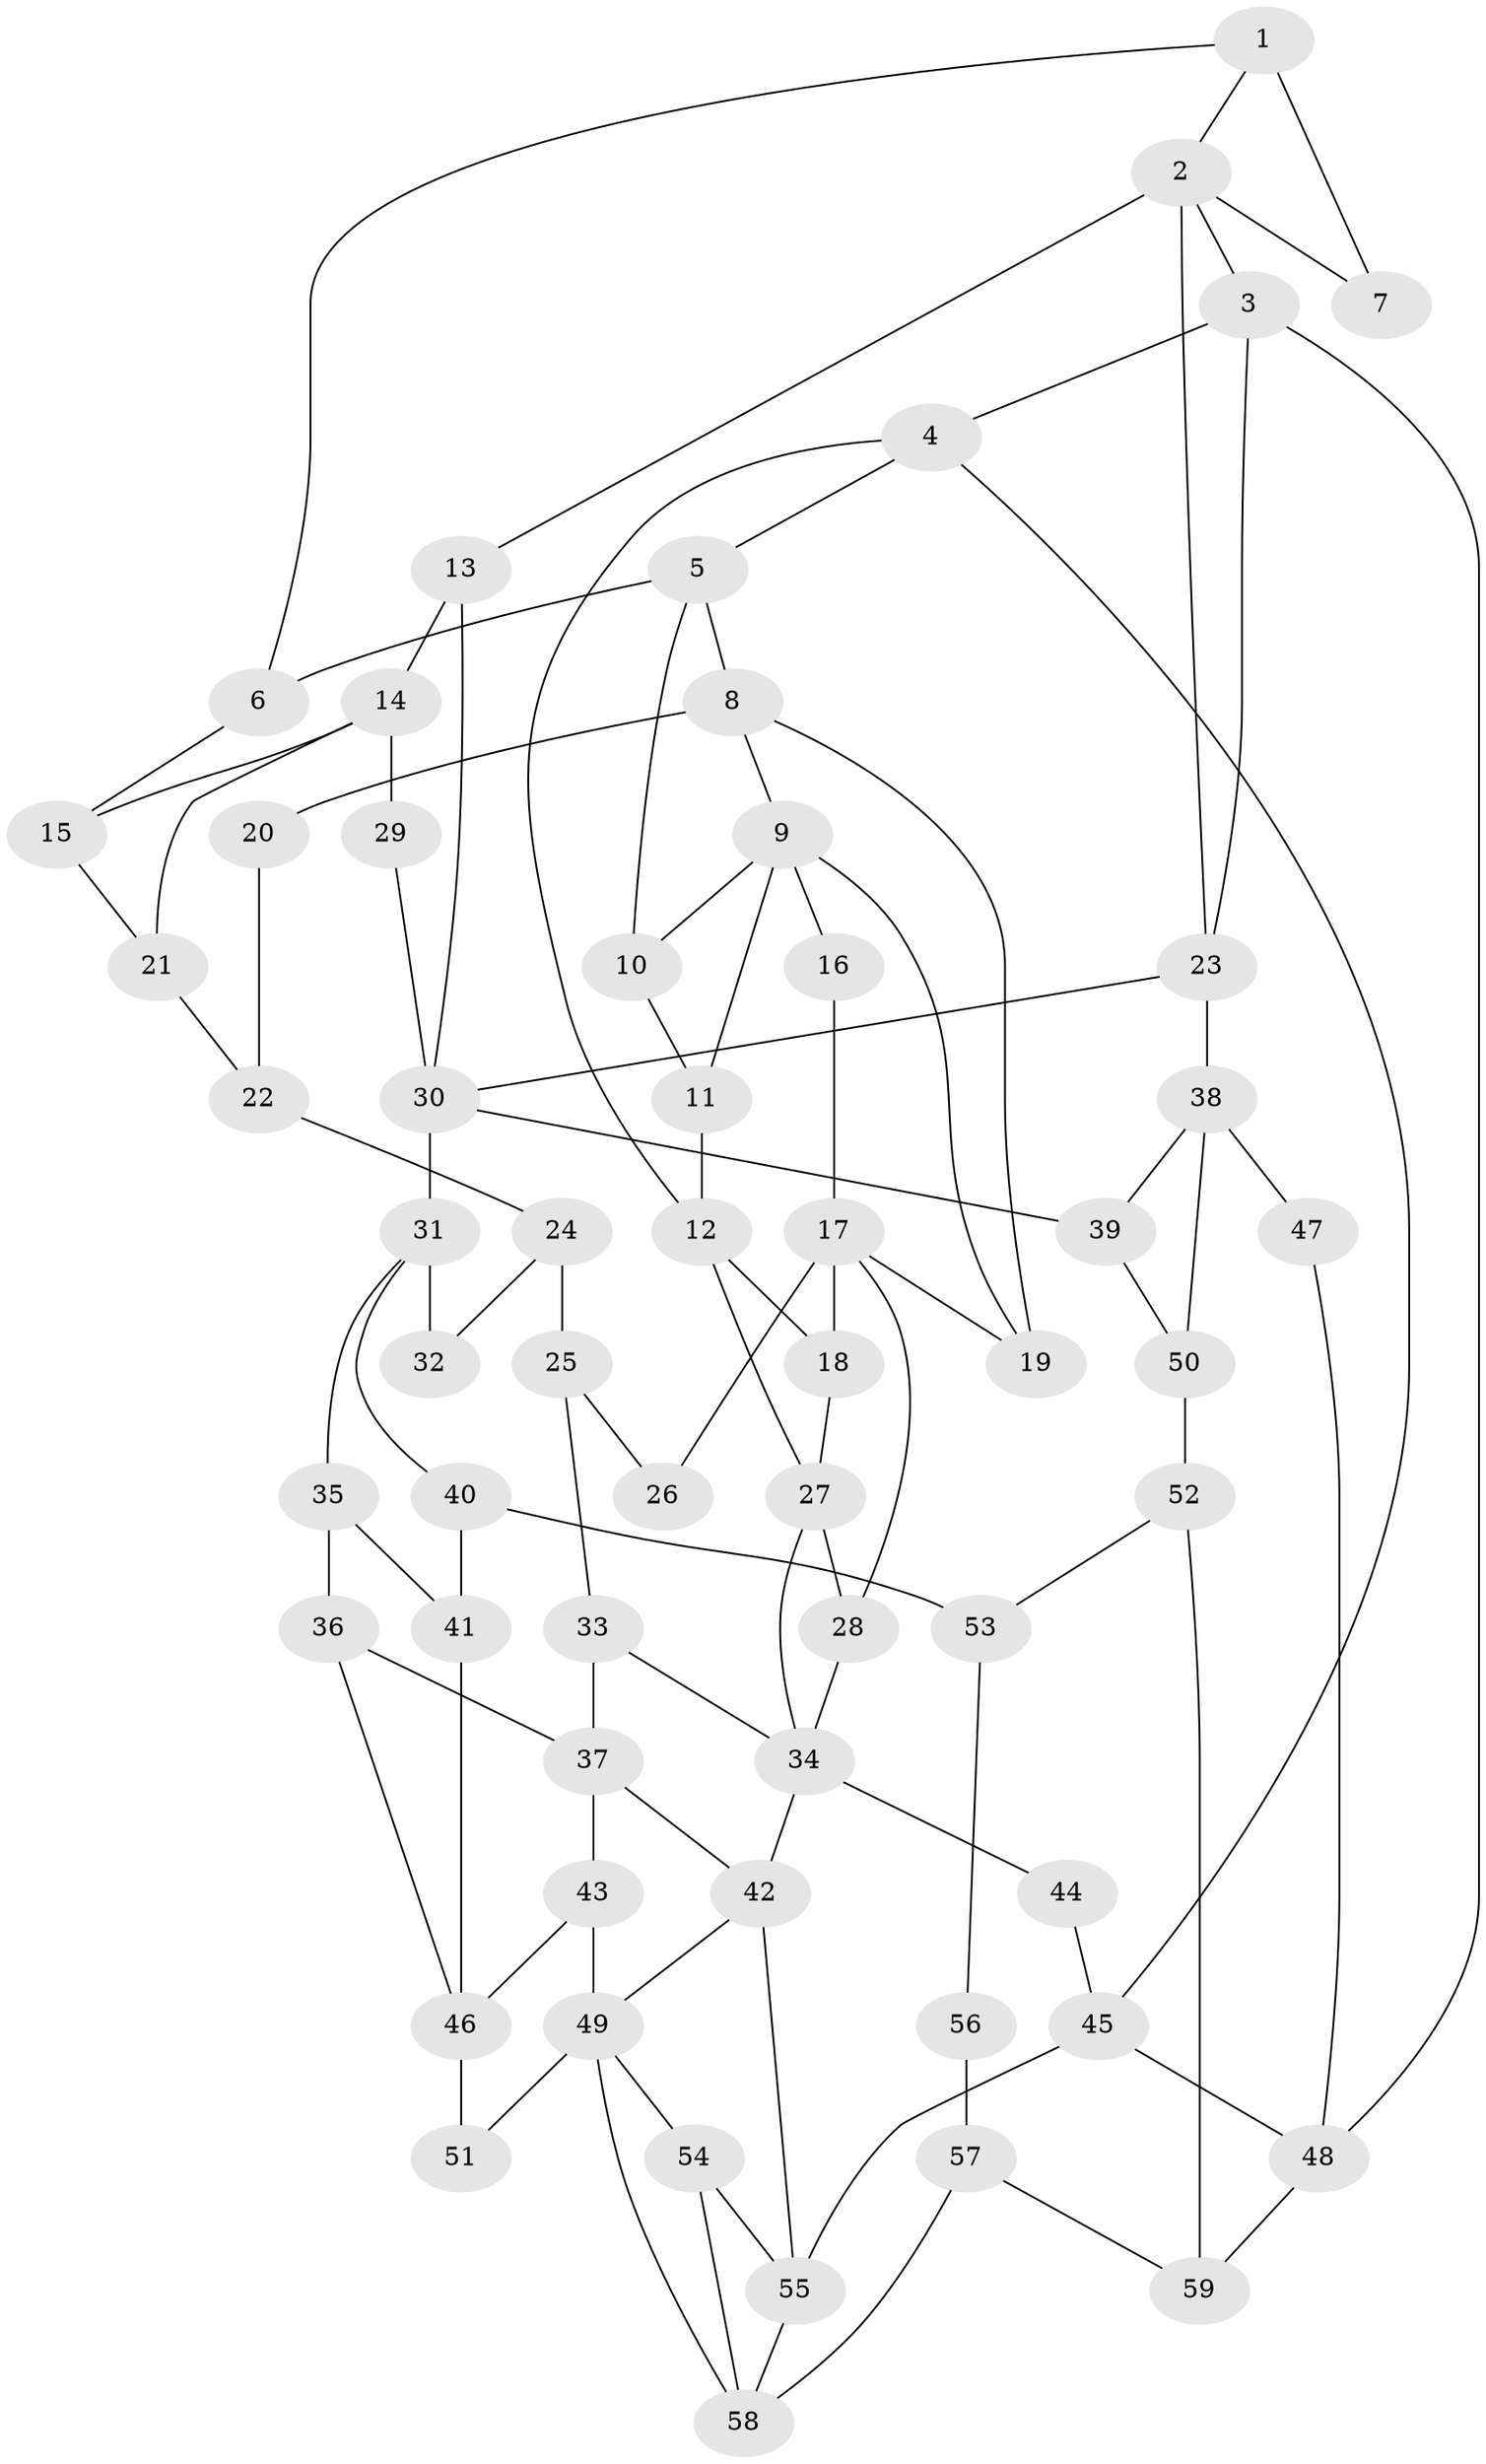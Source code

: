 // original degree distribution, {3: 0.01694915254237288, 4: 0.22033898305084745, 6: 0.2033898305084746, 5: 0.559322033898305}
// Generated by graph-tools (version 1.1) at 2025/38/03/09/25 02:38:29]
// undirected, 59 vertices, 98 edges
graph export_dot {
graph [start="1"]
  node [color=gray90,style=filled];
  1;
  2;
  3;
  4;
  5;
  6;
  7;
  8;
  9;
  10;
  11;
  12;
  13;
  14;
  15;
  16;
  17;
  18;
  19;
  20;
  21;
  22;
  23;
  24;
  25;
  26;
  27;
  28;
  29;
  30;
  31;
  32;
  33;
  34;
  35;
  36;
  37;
  38;
  39;
  40;
  41;
  42;
  43;
  44;
  45;
  46;
  47;
  48;
  49;
  50;
  51;
  52;
  53;
  54;
  55;
  56;
  57;
  58;
  59;
  1 -- 2 [weight=1.0];
  1 -- 6 [weight=1.0];
  1 -- 7 [weight=2.0];
  2 -- 3 [weight=1.0];
  2 -- 7 [weight=1.0];
  2 -- 13 [weight=2.0];
  2 -- 23 [weight=1.0];
  3 -- 4 [weight=1.0];
  3 -- 23 [weight=1.0];
  3 -- 48 [weight=1.0];
  4 -- 5 [weight=1.0];
  4 -- 12 [weight=1.0];
  4 -- 45 [weight=1.0];
  5 -- 6 [weight=1.0];
  5 -- 8 [weight=1.0];
  5 -- 10 [weight=1.0];
  6 -- 15 [weight=1.0];
  8 -- 9 [weight=1.0];
  8 -- 19 [weight=1.0];
  8 -- 20 [weight=2.0];
  9 -- 10 [weight=1.0];
  9 -- 11 [weight=1.0];
  9 -- 16 [weight=2.0];
  9 -- 19 [weight=1.0];
  10 -- 11 [weight=1.0];
  11 -- 12 [weight=1.0];
  12 -- 18 [weight=1.0];
  12 -- 27 [weight=1.0];
  13 -- 14 [weight=2.0];
  13 -- 30 [weight=1.0];
  14 -- 15 [weight=1.0];
  14 -- 21 [weight=1.0];
  14 -- 29 [weight=2.0];
  15 -- 21 [weight=1.0];
  16 -- 17 [weight=1.0];
  17 -- 18 [weight=1.0];
  17 -- 19 [weight=1.0];
  17 -- 26 [weight=2.0];
  17 -- 28 [weight=1.0];
  18 -- 27 [weight=1.0];
  20 -- 22 [weight=1.0];
  21 -- 22 [weight=1.0];
  22 -- 24 [weight=1.0];
  23 -- 30 [weight=1.0];
  23 -- 38 [weight=2.0];
  24 -- 25 [weight=1.0];
  24 -- 32 [weight=1.0];
  25 -- 26 [weight=1.0];
  25 -- 33 [weight=1.0];
  27 -- 28 [weight=1.0];
  27 -- 34 [weight=1.0];
  28 -- 34 [weight=1.0];
  29 -- 30 [weight=1.0];
  30 -- 31 [weight=2.0];
  30 -- 39 [weight=1.0];
  31 -- 32 [weight=2.0];
  31 -- 35 [weight=1.0];
  31 -- 40 [weight=1.0];
  33 -- 34 [weight=1.0];
  33 -- 37 [weight=2.0];
  34 -- 42 [weight=1.0];
  34 -- 44 [weight=2.0];
  35 -- 36 [weight=1.0];
  35 -- 41 [weight=1.0];
  36 -- 37 [weight=1.0];
  36 -- 46 [weight=1.0];
  37 -- 42 [weight=1.0];
  37 -- 43 [weight=2.0];
  38 -- 39 [weight=1.0];
  38 -- 47 [weight=2.0];
  38 -- 50 [weight=1.0];
  39 -- 50 [weight=1.0];
  40 -- 41 [weight=1.0];
  40 -- 53 [weight=1.0];
  41 -- 46 [weight=1.0];
  42 -- 49 [weight=1.0];
  42 -- 55 [weight=1.0];
  43 -- 46 [weight=2.0];
  43 -- 49 [weight=1.0];
  44 -- 45 [weight=1.0];
  45 -- 48 [weight=1.0];
  45 -- 55 [weight=1.0];
  46 -- 51 [weight=2.0];
  47 -- 48 [weight=1.0];
  48 -- 59 [weight=1.0];
  49 -- 51 [weight=1.0];
  49 -- 54 [weight=1.0];
  49 -- 58 [weight=1.0];
  50 -- 52 [weight=2.0];
  52 -- 53 [weight=1.0];
  52 -- 59 [weight=1.0];
  53 -- 56 [weight=1.0];
  54 -- 55 [weight=3.0];
  54 -- 58 [weight=2.0];
  55 -- 58 [weight=1.0];
  56 -- 57 [weight=2.0];
  57 -- 58 [weight=2.0];
  57 -- 59 [weight=1.0];
}
